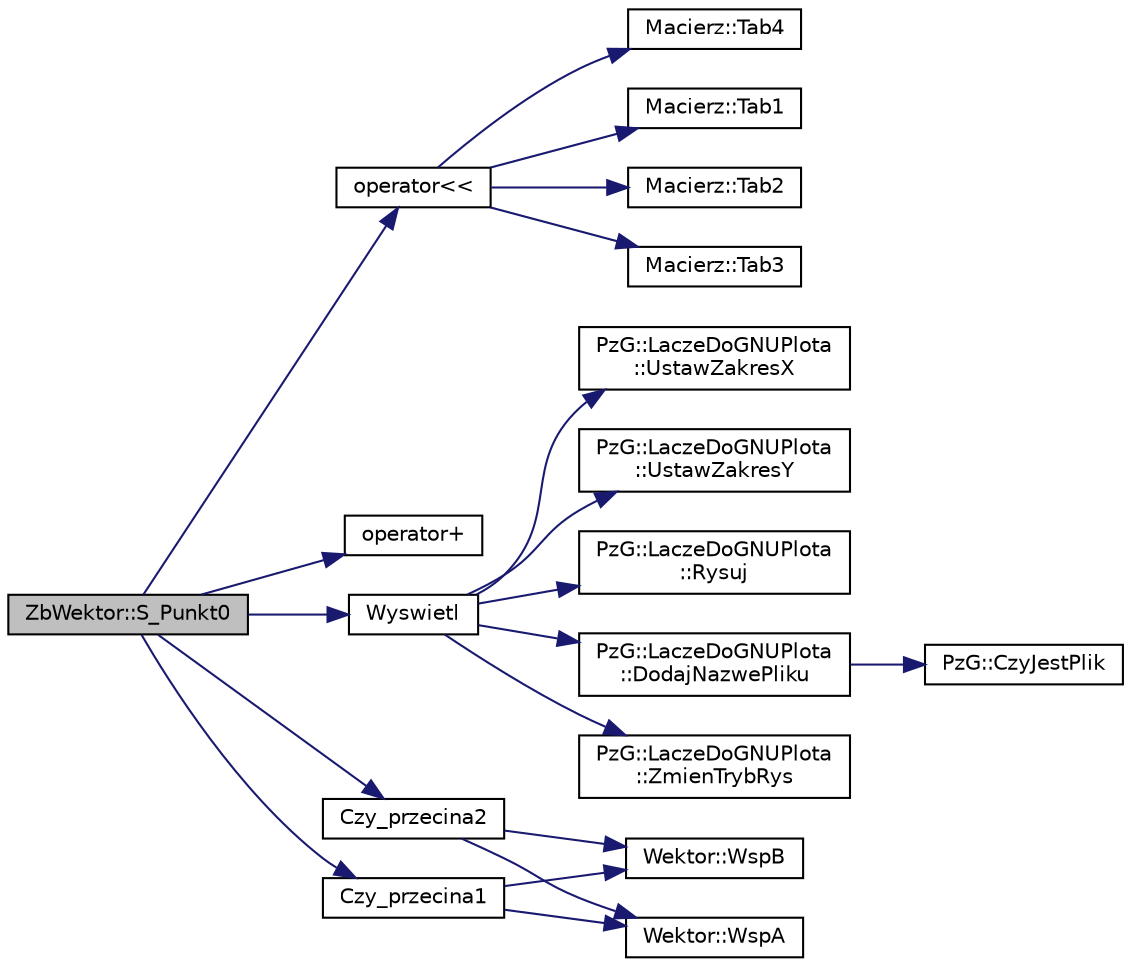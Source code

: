 digraph "ZbWektor::S_Punkt0"
{
  edge [fontname="Helvetica",fontsize="10",labelfontname="Helvetica",labelfontsize="10"];
  node [fontname="Helvetica",fontsize="10",shape=record];
  rankdir="LR";
  Node1 [label="ZbWektor::S_Punkt0",height=0.2,width=0.4,color="black", fillcolor="grey75", style="filled", fontcolor="black"];
  Node1 -> Node2 [color="midnightblue",fontsize="10",style="solid",fontname="Helvetica"];
  Node2 [label="operator\<\<",height=0.2,width=0.4,color="black", fillcolor="white", style="filled",URL="$_macierz_8cpp.html#a012fabee0d829b8ce6998f60fe6ec1f7"];
  Node2 -> Node3 [color="midnightblue",fontsize="10",style="solid",fontname="Helvetica"];
  Node3 [label="Macierz::Tab1",height=0.2,width=0.4,color="black", fillcolor="white", style="filled",URL="$class_macierz.html#ad0759ca98158d289bdde5e37b6c7004e"];
  Node2 -> Node4 [color="midnightblue",fontsize="10",style="solid",fontname="Helvetica"];
  Node4 [label="Macierz::Tab2",height=0.2,width=0.4,color="black", fillcolor="white", style="filled",URL="$class_macierz.html#aabdfc418e27507138e5e5ecf1680aae0"];
  Node2 -> Node5 [color="midnightblue",fontsize="10",style="solid",fontname="Helvetica"];
  Node5 [label="Macierz::Tab3",height=0.2,width=0.4,color="black", fillcolor="white", style="filled",URL="$class_macierz.html#a9653feca9080cf330dd98b46188e28d4"];
  Node2 -> Node6 [color="midnightblue",fontsize="10",style="solid",fontname="Helvetica"];
  Node6 [label="Macierz::Tab4",height=0.2,width=0.4,color="black", fillcolor="white", style="filled",URL="$class_macierz.html#a825142f07e9462269e155eded7419aff"];
  Node1 -> Node7 [color="midnightblue",fontsize="10",style="solid",fontname="Helvetica"];
  Node7 [label="operator+",height=0.2,width=0.4,color="black", fillcolor="white", style="filled",URL="$_zb_wektor_8cpp.html#ab1ffad06536718d3f8651ad791da5414"];
  Node1 -> Node8 [color="midnightblue",fontsize="10",style="solid",fontname="Helvetica"];
  Node8 [label="Wyswietl",height=0.2,width=0.4,color="black", fillcolor="white", style="filled",URL="$_zb_wektor_8hh.html#af3a075cfc49458e53e60d1a6273afd71"];
  Node8 -> Node9 [color="midnightblue",fontsize="10",style="solid",fontname="Helvetica"];
  Node9 [label="PzG::LaczeDoGNUPlota\l::DodajNazwePliku",height=0.2,width=0.4,color="black", fillcolor="white", style="filled",URL="$class_pz_g_1_1_lacze_do_g_n_u_plota.html#a34bd48f57c0fd69c12bf4127a1cacd8f",tooltip="Dodaje nazwę pliku. "];
  Node9 -> Node10 [color="midnightblue",fontsize="10",style="solid",fontname="Helvetica"];
  Node10 [label="PzG::CzyJestPlik",height=0.2,width=0.4,color="black", fillcolor="white", style="filled",URL="$namespace_pz_g.html#ae1ae4d36f66c77879380ba73da8e20e3"];
  Node8 -> Node11 [color="midnightblue",fontsize="10",style="solid",fontname="Helvetica"];
  Node11 [label="PzG::LaczeDoGNUPlota\l::ZmienTrybRys",height=0.2,width=0.4,color="black", fillcolor="white", style="filled",URL="$class_pz_g_1_1_lacze_do_g_n_u_plota.html#a10950349b348fd3a3d4143e95337527c",tooltip="Zmienia tryb rysowania. "];
  Node8 -> Node12 [color="midnightblue",fontsize="10",style="solid",fontname="Helvetica"];
  Node12 [label="PzG::LaczeDoGNUPlota\l::UstawZakresX",height=0.2,width=0.4,color="black", fillcolor="white", style="filled",URL="$class_pz_g_1_1_lacze_do_g_n_u_plota.html#a9c91987dfc869d6fcea96205c581daef",tooltip="Ustawia zakres osi OX. "];
  Node8 -> Node13 [color="midnightblue",fontsize="10",style="solid",fontname="Helvetica"];
  Node13 [label="PzG::LaczeDoGNUPlota\l::UstawZakresY",height=0.2,width=0.4,color="black", fillcolor="white", style="filled",URL="$class_pz_g_1_1_lacze_do_g_n_u_plota.html#a54c6e9cf9ab2eae479451fd953c2717c",tooltip="Ustawia zakres osi OY. "];
  Node8 -> Node14 [color="midnightblue",fontsize="10",style="solid",fontname="Helvetica"];
  Node14 [label="PzG::LaczeDoGNUPlota\l::Rysuj",height=0.2,width=0.4,color="black", fillcolor="white", style="filled",URL="$class_pz_g_1_1_lacze_do_g_n_u_plota.html#a065f5b8402737cc62b0ad4f66d028335"];
  Node1 -> Node15 [color="midnightblue",fontsize="10",style="solid",fontname="Helvetica"];
  Node15 [label="Czy_przecina1",height=0.2,width=0.4,color="black", fillcolor="white", style="filled",URL="$_zb_wektor_8hh.html#ada448c8e9a907345e339dd30e1bf1b2d"];
  Node15 -> Node16 [color="midnightblue",fontsize="10",style="solid",fontname="Helvetica"];
  Node16 [label="Wektor::WspA",height=0.2,width=0.4,color="black", fillcolor="white", style="filled",URL="$class_wektor.html#a903cb6b2fa5fc618faf4d6ab126f885a"];
  Node15 -> Node17 [color="midnightblue",fontsize="10",style="solid",fontname="Helvetica"];
  Node17 [label="Wektor::WspB",height=0.2,width=0.4,color="black", fillcolor="white", style="filled",URL="$class_wektor.html#a3499008ab57a17c89c5bae6c0c96355b"];
  Node1 -> Node18 [color="midnightblue",fontsize="10",style="solid",fontname="Helvetica"];
  Node18 [label="Czy_przecina2",height=0.2,width=0.4,color="black", fillcolor="white", style="filled",URL="$_zb_wektor_8hh.html#a23077a2c63b8b055fa1464eeec99d593"];
  Node18 -> Node16 [color="midnightblue",fontsize="10",style="solid",fontname="Helvetica"];
  Node18 -> Node17 [color="midnightblue",fontsize="10",style="solid",fontname="Helvetica"];
}
